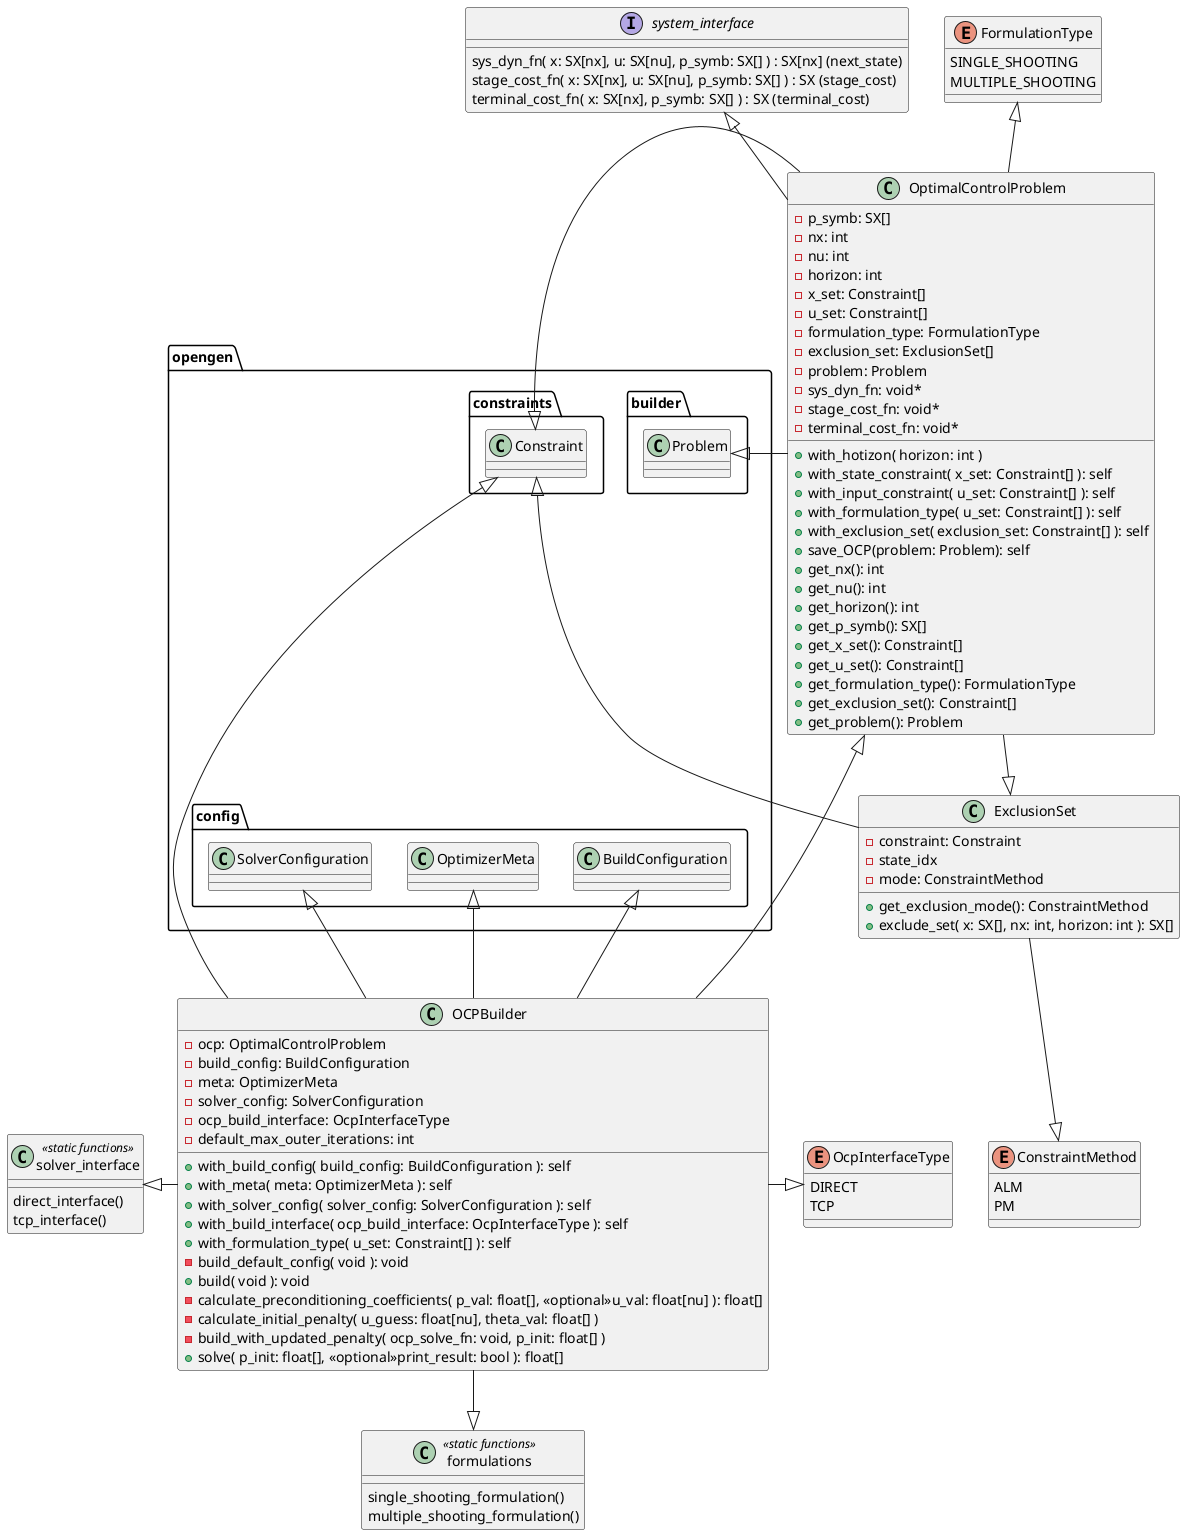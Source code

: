 @startuml
''https://plantuml.com/class-diagram
''https://www.youtube.com/watch?v=UI6lqHOVHic

class OCPBuilder{
    - ocp: OptimalControlProblem
    - build_config: BuildConfiguration
    - meta: OptimizerMeta
    - solver_config: SolverConfiguration
    - ocp_build_interface: OcpInterfaceType
    - default_max_outer_iterations: int
    + with_build_config( build_config: BuildConfiguration ): self
    + with_meta( meta: OptimizerMeta ): self
    + with_solver_config( solver_config: SolverConfiguration ): self
    + with_build_interface( ocp_build_interface: OcpInterfaceType ): self
    + with_formulation_type( u_set: Constraint[] ): self
    - build_default_config( void ): void
    + build( void ): void
    - calculate_preconditioning_coefficients( p_val: float[], <<optional>>u_val: float[nu] ): float[]
    - calculate_initial_penalty( u_guess: float[nu], theta_val: float[] )
    - build_with_updated_penalty( ocp_solve_fn: void, p_init: float[] )
    + solve( p_init: float[], <<optional>>print_result: bool ): float[]
}

interface system_interface {
    sys_dyn_fn( x: SX[nx], u: SX[nu], p_symb: SX[] ) : SX[nx] (next_state)
    stage_cost_fn( x: SX[nx], u: SX[nu], p_symb: SX[] ) : SX (stage_cost)
    terminal_cost_fn( x: SX[nx], p_symb: SX[] ) : SX (terminal_cost)
}

enum OcpInterfaceType {
DIRECT
TCP
}
OcpInterfaceType <|-l- OCPBuilder
OcpInterfaceType <|-u[hidden]- ExclusionSet

class formulations <<static functions>>{
    single_shooting_formulation()
    multiple_shooting_formulation()
}
formulations <|-u[hidden]- OcpInterfaceType

formulations <|-l- OCPBuilder

class solver_interface <<static functions>>{
    direct_interface()
    tcp_interface()
}

solver_interface <|-r[hidden]- formulations
solver_interface <|- OCPBuilder

class OptimalControlProblem{
    - p_symb: SX[]
    - nx: int
    - nu: int
    - horizon: int
    - x_set: Constraint[]
    - u_set: Constraint[]
    - formulation_type: FormulationType
    - exclusion_set: ExclusionSet[]
    - problem: Problem
    - sys_dyn_fn: void*
    - stage_cost_fn: void*
    - terminal_cost_fn: void*
    + with_hotizon( horizon: int )
    + with_state_constraint( x_set: Constraint[] ): self
    + with_input_constraint( u_set: Constraint[] ): self
    + with_formulation_type( u_set: Constraint[] ): self
    + with_exclusion_set( exclusion_set: Constraint[] ): self
    + save_OCP(problem: Problem): self
    + get_nx(): int
    + get_nu(): int
    + get_horizon(): int
    + get_p_symb(): SX[]
    + get_x_set(): Constraint[]
    + get_u_set(): Constraint[]
    + get_formulation_type(): FormulationType
    + get_exclusion_set(): Constraint[]
    + get_problem(): Problem
}

system_interface <|-r- OptimalControlProblem
OptimalControlProblem <|-r- OCPBuilder

enum FormulationType {
SINGLE_SHOOTING
MULTIPLE_SHOOTING
}
FormulationType <|-d- OptimalControlProblem

class ExclusionSet{
    - constraint: Constraint
    - state_idx
    - mode: ConstraintMethod
    + get_exclusion_mode(): ConstraintMethod
    + exclude_set( x: SX[], nx: int, horizon: int ): SX[]
}
ExclusionSet <|-u- OptimalControlProblem

enum ConstraintMethod {
ALM
PM
}
ConstraintMethod <|-u- ExclusionSet


opengen.constraints.Constraint<|-u- OptimalControlProblem
opengen.constraints.Constraint<|-- OCPBuilder
opengen.constraints.Constraint<|-- ExclusionSet
opengen.config.SolverConfiguration<|-- OCPBuilder
opengen.config.BuildConfiguration<|- OCPBuilder
opengen.config.OptimizerMeta<|- OCPBuilder
opengen.builder.Problem<|- OptimalControlProblem
opengen.builder.Problem<|-d[hidden]- opengen.config.OptimizerMeta
system_interface<|-d[hidden]- opengen.builder.Problem
@enduml